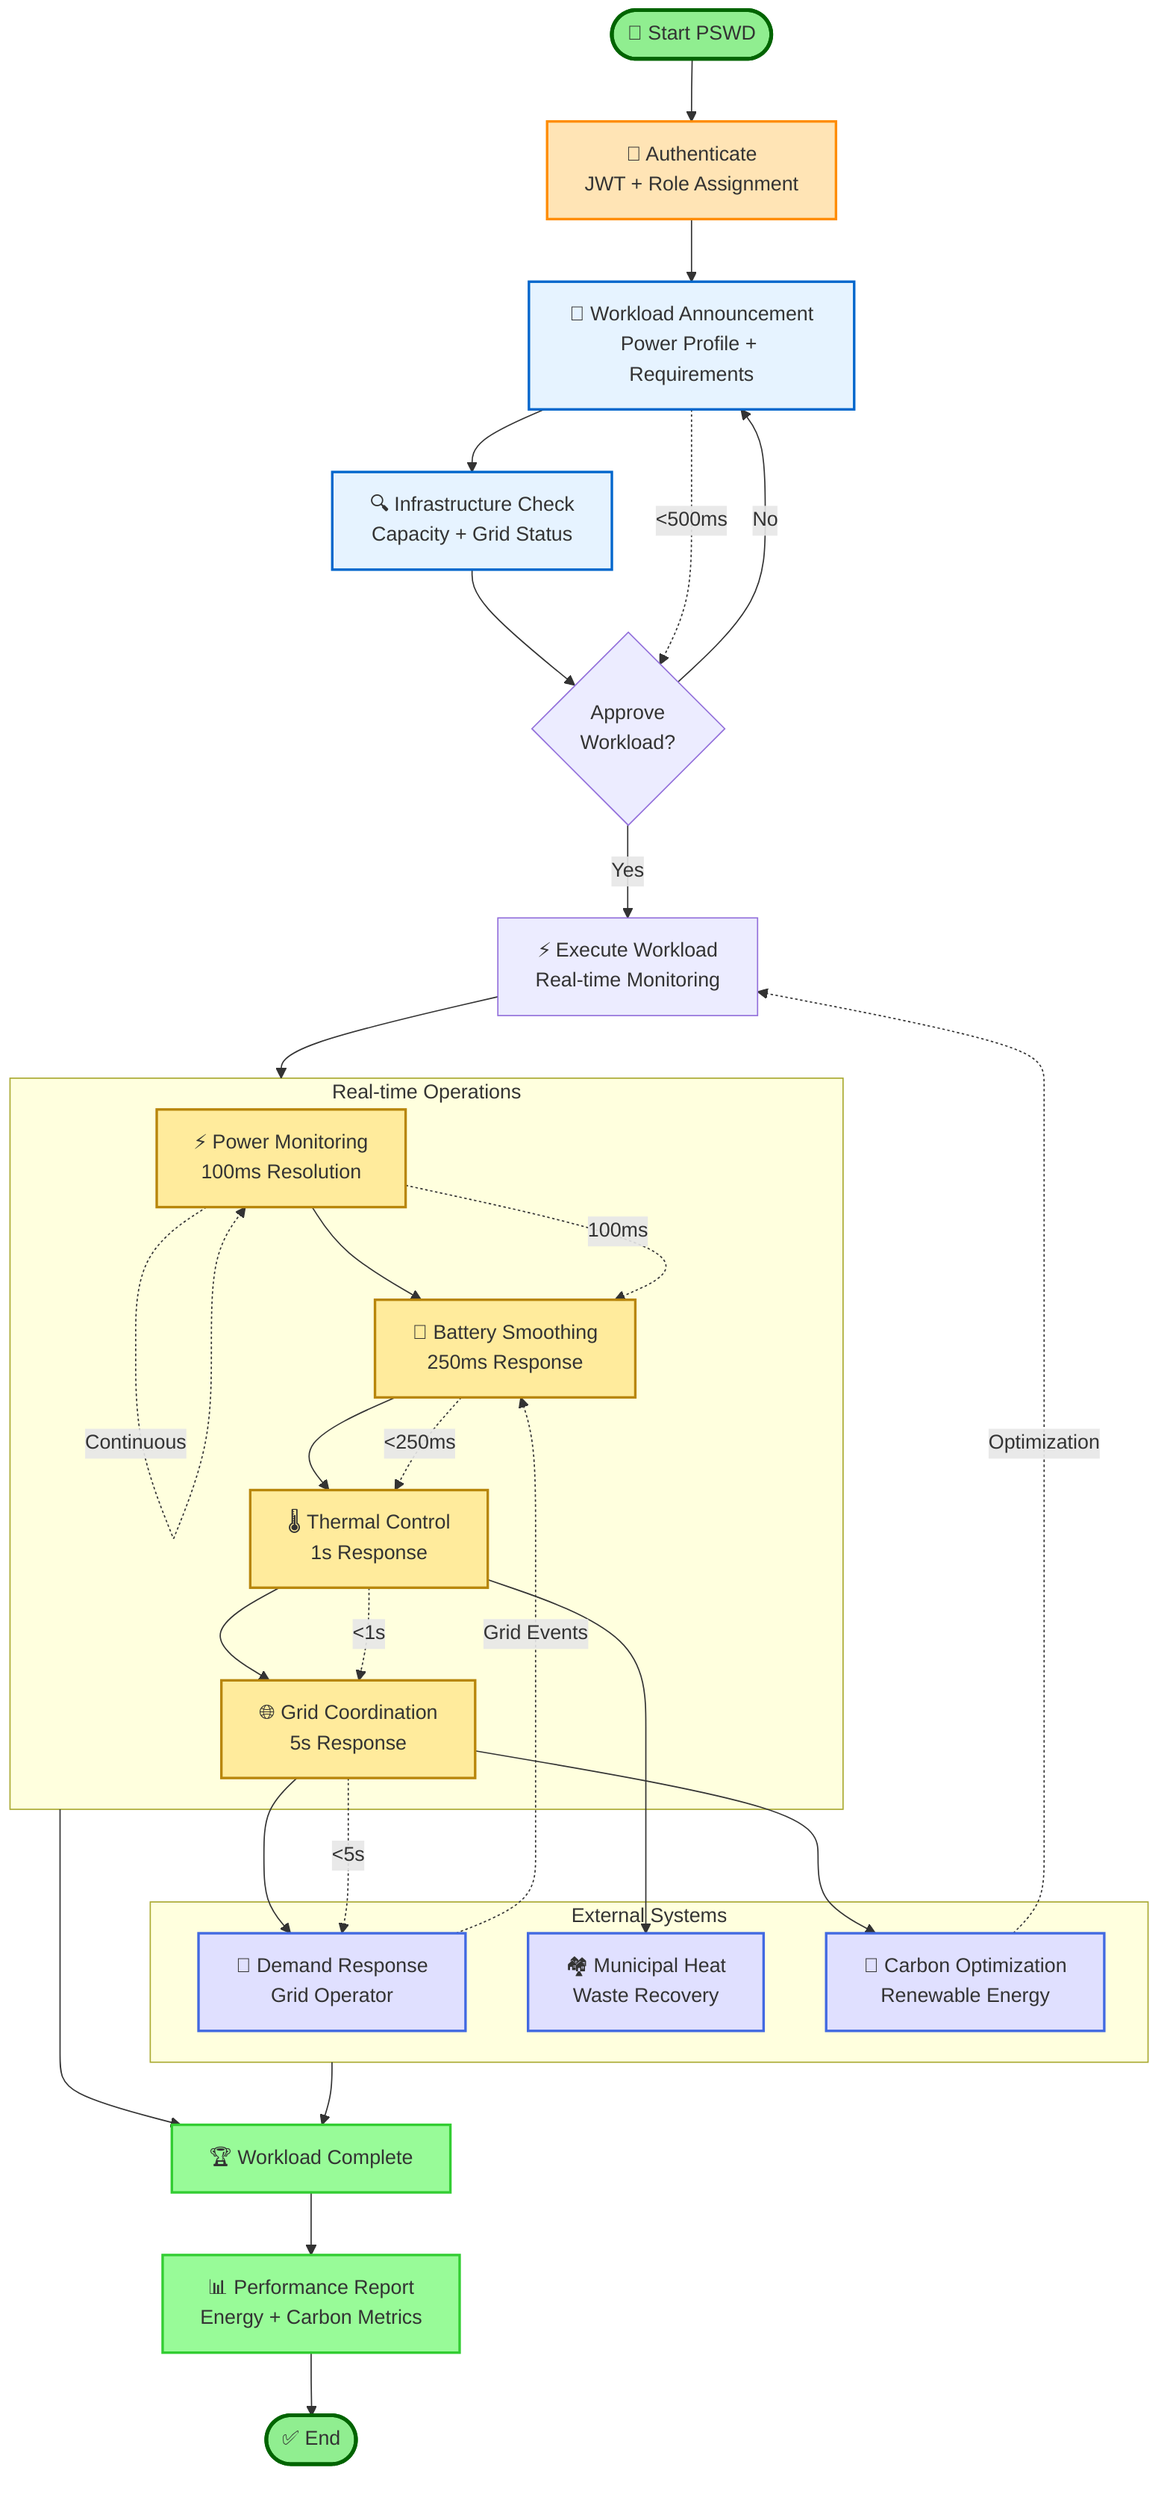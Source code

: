 flowchart TD
    %% Start
    START([🚀 Start PSWD])
    
    %% Authentication
    AUTH[🔐 Authenticate<br/>JWT + Role Assignment]
    
    %% Workload Management
    ANNOUNCE[📢 Workload Announcement<br/>Power Profile + Requirements]
    CHECK[🔍 Infrastructure Check<br/>Capacity + Grid Status]
    APPROVE{Approve<br/>Workload?}
    
    %% Execution Phase
    EXECUTE[⚡ Execute Workload<br/>Real-time Monitoring]
    
    %% Parallel Real-time Operations
    subgraph REALTIME[" Real-time Operations "]
        POWER[⚡ Power Monitoring<br/>100ms Resolution]
        BATTERY[🔋 Battery Smoothing<br/>250ms Response]
        THERMAL[🌡️ Thermal Control<br/>1s Response]
        GRID[🌐 Grid Coordination<br/>5s Response]
    end
    
    %% External Integration
    subgraph EXTERNAL[" External Systems "]
        DEMAND[📡 Demand Response<br/>Grid Operator]
        MUNICIPAL[🏘️ Municipal Heat<br/>Waste Recovery]
        CARBON[🌱 Carbon Optimization<br/>Renewable Energy]
    end
    
    %% Completion
    COMPLETE[🏆 Workload Complete]
    REPORT[📊 Performance Report<br/>Energy + Carbon Metrics]
    END([✅ End])
    
    %% Flow Connections
    START --> AUTH
    AUTH --> ANNOUNCE
    ANNOUNCE --> CHECK
    CHECK --> APPROVE
    
    APPROVE -->|Yes| EXECUTE
    APPROVE -->|No| ANNOUNCE
    
    EXECUTE --> REALTIME
    
    %% Real-time Operations Flow
    POWER --> BATTERY
    BATTERY --> THERMAL
    THERMAL --> GRID
    
    %% External System Integration
    GRID --> DEMAND
    THERMAL --> MUNICIPAL
    GRID --> CARBON
    
    %% Completion Flow
    REALTIME --> COMPLETE
    EXTERNAL --> COMPLETE
    COMPLETE --> REPORT
    REPORT --> END
    
    %% Continuous Loops
    POWER -.->|Continuous| POWER
    DEMAND -.->|Grid Events| BATTERY
    CARBON -.->|Optimization| EXECUTE
    
    %% Performance Annotations
    ANNOUNCE -.->|"<500ms"| APPROVE
    POWER -.->|"100ms"| BATTERY
    BATTERY -.->|"<250ms"| THERMAL
    THERMAL -.->|"<1s"| GRID
    GRID -.->|"<5s"| DEMAND
    
    %% Styling
    style START fill:#90EE90,stroke:#006400,stroke-width:3px
    style END fill:#90EE90,stroke:#006400,stroke-width:3px
    
    style AUTH fill:#FFE4B5,stroke:#FF8C00,stroke-width:2px
    style ANNOUNCE fill:#E6F3FF,stroke:#0066CC,stroke-width:2px
    style CHECK fill:#E6F3FF,stroke:#0066CC,stroke-width:2px
    
    style POWER fill:#FFEB9C,stroke:#B8860B,stroke-width:2px
    style BATTERY fill:#FFEB9C,stroke:#B8860B,stroke-width:2px
    style THERMAL fill:#FFEB9C,stroke:#B8860B,stroke-width:2px
    style GRID fill:#FFEB9C,stroke:#B8860B,stroke-width:2px
    
    style DEMAND fill:#E0E0FF,stroke:#4169E1,stroke-width:2px
    style MUNICIPAL fill:#E0E0FF,stroke:#4169E1,stroke-width:2px
    style CARBON fill:#E0E0FF,stroke:#4169E1,stroke-width:2px
    
    style COMPLETE fill:#98FB98,stroke:#32CD32,stroke-width:2px
    style REPORT fill:#98FB98,stroke:#32CD32,stroke-width:2px